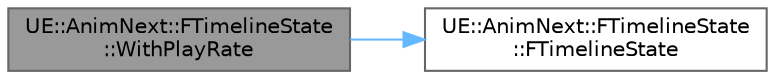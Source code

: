 digraph "UE::AnimNext::FTimelineState::WithPlayRate"
{
 // INTERACTIVE_SVG=YES
 // LATEX_PDF_SIZE
  bgcolor="transparent";
  edge [fontname=Helvetica,fontsize=10,labelfontname=Helvetica,labelfontsize=10];
  node [fontname=Helvetica,fontsize=10,shape=box,height=0.2,width=0.4];
  rankdir="LR";
  Node1 [id="Node000001",label="UE::AnimNext::FTimelineState\l::WithPlayRate",height=0.2,width=0.4,color="gray40", fillcolor="grey60", style="filled", fontcolor="black",tooltip=" "];
  Node1 -> Node2 [id="edge1_Node000001_Node000002",color="steelblue1",style="solid",tooltip=" "];
  Node2 [id="Node000002",label="UE::AnimNext::FTimelineState\l::FTimelineState",height=0.2,width=0.4,color="grey40", fillcolor="white", style="filled",URL="$d0/d56/structUE_1_1AnimNext_1_1FTimelineState.html#a0f1bd0b956cd4ac7490a92a00b536204",tooltip=" "];
}

